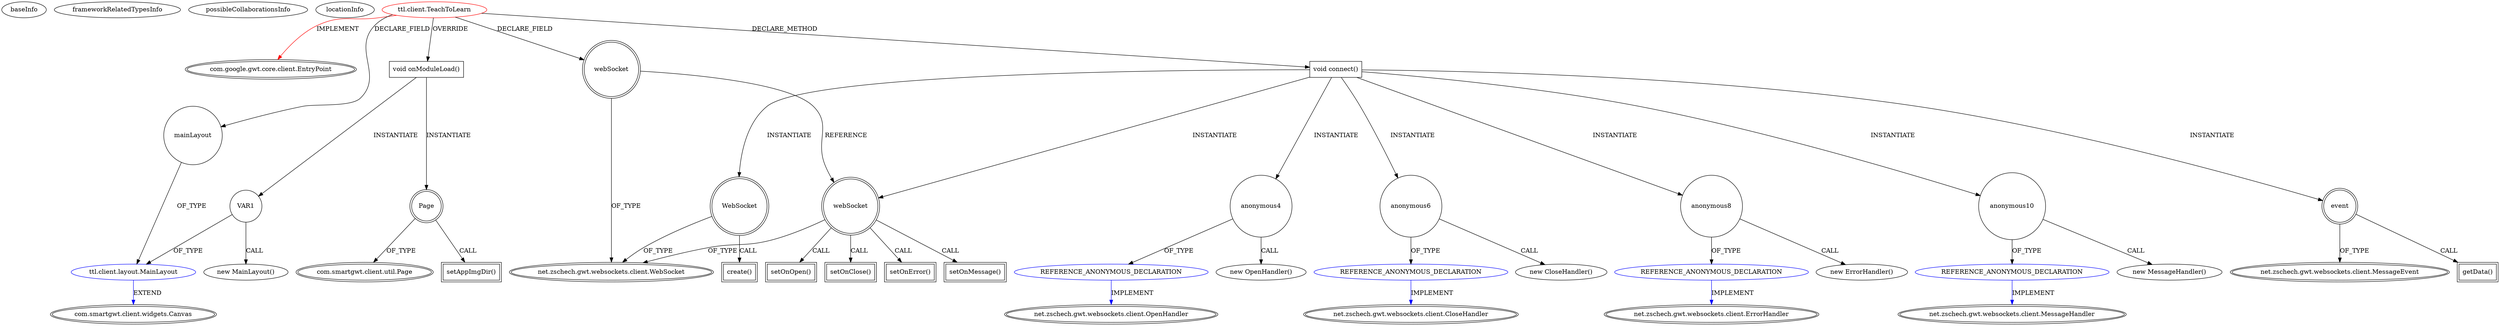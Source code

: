 digraph {
baseInfo[graphId=344,category="extension_graph",isAnonymous=false,possibleRelation=true]
frameworkRelatedTypesInfo[0="com.google.gwt.core.client.EntryPoint"]
possibleCollaborationsInfo[0="344~OVERRIDING_METHOD_DECLARATION-INSTANTIATION-FIELD_DECLARATION-~com.google.gwt.core.client.EntryPoint ~com.smartgwt.client.widgets.Canvas ~false~false",1="344~CLIENT_METHOD_DECLARATION-INSTANTIATION-~com.google.gwt.core.client.EntryPoint ~net.zschech.gwt.websockets.client.CloseHandler ~false~true",2="344~CLIENT_METHOD_DECLARATION-INSTANTIATION-~com.google.gwt.core.client.EntryPoint ~net.zschech.gwt.websockets.client.OpenHandler ~false~true",3="344~CLIENT_METHOD_DECLARATION-INSTANTIATION-~com.google.gwt.core.client.EntryPoint ~net.zschech.gwt.websockets.client.MessageHandler ~false~true",4="344~CLIENT_METHOD_DECLARATION-INSTANTIATION-~com.google.gwt.core.client.EntryPoint ~net.zschech.gwt.websockets.client.ErrorHandler ~false~true"]
locationInfo[projectName="Namrack-TeachToLearn",filePath="/Namrack-TeachToLearn/TeachToLearn-master/TeachToLearn/src/ttl/client/TeachToLearn.java",contextSignature="TeachToLearn",graphId="344"]
0[label="ttl.client.TeachToLearn",vertexType="ROOT_CLIENT_CLASS_DECLARATION",isFrameworkType=false,color=red]
1[label="com.google.gwt.core.client.EntryPoint",vertexType="FRAMEWORK_INTERFACE_TYPE",isFrameworkType=true,peripheries=2]
2[label="mainLayout",vertexType="FIELD_DECLARATION",isFrameworkType=false,shape=circle]
3[label="ttl.client.layout.MainLayout",vertexType="REFERENCE_CLIENT_CLASS_DECLARATION",isFrameworkType=false,color=blue]
4[label="com.smartgwt.client.widgets.Canvas",vertexType="FRAMEWORK_CLASS_TYPE",isFrameworkType=true,peripheries=2]
5[label="webSocket",vertexType="FIELD_DECLARATION",isFrameworkType=true,peripheries=2,shape=circle]
6[label="net.zschech.gwt.websockets.client.WebSocket",vertexType="FRAMEWORK_CLASS_TYPE",isFrameworkType=true,peripheries=2]
7[label="void onModuleLoad()",vertexType="OVERRIDING_METHOD_DECLARATION",isFrameworkType=false,shape=box]
8[label="Page",vertexType="VARIABLE_EXPRESION",isFrameworkType=true,peripheries=2,shape=circle]
10[label="com.smartgwt.client.util.Page",vertexType="FRAMEWORK_CLASS_TYPE",isFrameworkType=true,peripheries=2]
9[label="setAppImgDir()",vertexType="INSIDE_CALL",isFrameworkType=true,peripheries=2,shape=box]
12[label="VAR1",vertexType="VARIABLE_EXPRESION",isFrameworkType=false,shape=circle]
11[label="new MainLayout()",vertexType="CONSTRUCTOR_CALL",isFrameworkType=false]
14[label="void connect()",vertexType="CLIENT_METHOD_DECLARATION",isFrameworkType=false,shape=box]
15[label="WebSocket",vertexType="VARIABLE_EXPRESION",isFrameworkType=true,peripheries=2,shape=circle]
16[label="create()",vertexType="INSIDE_CALL",isFrameworkType=true,peripheries=2,shape=box]
18[label="webSocket",vertexType="VARIABLE_EXPRESION",isFrameworkType=true,peripheries=2,shape=circle]
19[label="setOnOpen()",vertexType="INSIDE_CALL",isFrameworkType=true,peripheries=2,shape=box]
22[label="anonymous4",vertexType="VARIABLE_EXPRESION",isFrameworkType=false,shape=circle]
23[label="REFERENCE_ANONYMOUS_DECLARATION",vertexType="REFERENCE_ANONYMOUS_DECLARATION",isFrameworkType=false,color=blue]
24[label="net.zschech.gwt.websockets.client.OpenHandler",vertexType="FRAMEWORK_INTERFACE_TYPE",isFrameworkType=true,peripheries=2]
21[label="new OpenHandler()",vertexType="CONSTRUCTOR_CALL",isFrameworkType=false]
26[label="setOnClose()",vertexType="INSIDE_CALL",isFrameworkType=true,peripheries=2,shape=box]
28[label="anonymous6",vertexType="VARIABLE_EXPRESION",isFrameworkType=false,shape=circle]
29[label="REFERENCE_ANONYMOUS_DECLARATION",vertexType="REFERENCE_ANONYMOUS_DECLARATION",isFrameworkType=false,color=blue]
30[label="net.zschech.gwt.websockets.client.CloseHandler",vertexType="FRAMEWORK_INTERFACE_TYPE",isFrameworkType=true,peripheries=2]
27[label="new CloseHandler()",vertexType="CONSTRUCTOR_CALL",isFrameworkType=false]
32[label="setOnError()",vertexType="INSIDE_CALL",isFrameworkType=true,peripheries=2,shape=box]
34[label="anonymous8",vertexType="VARIABLE_EXPRESION",isFrameworkType=false,shape=circle]
35[label="REFERENCE_ANONYMOUS_DECLARATION",vertexType="REFERENCE_ANONYMOUS_DECLARATION",isFrameworkType=false,color=blue]
36[label="net.zschech.gwt.websockets.client.ErrorHandler",vertexType="FRAMEWORK_INTERFACE_TYPE",isFrameworkType=true,peripheries=2]
33[label="new ErrorHandler()",vertexType="CONSTRUCTOR_CALL",isFrameworkType=false]
38[label="setOnMessage()",vertexType="INSIDE_CALL",isFrameworkType=true,peripheries=2,shape=box]
40[label="anonymous10",vertexType="VARIABLE_EXPRESION",isFrameworkType=false,shape=circle]
41[label="REFERENCE_ANONYMOUS_DECLARATION",vertexType="REFERENCE_ANONYMOUS_DECLARATION",isFrameworkType=false,color=blue]
42[label="net.zschech.gwt.websockets.client.MessageHandler",vertexType="FRAMEWORK_INTERFACE_TYPE",isFrameworkType=true,peripheries=2]
39[label="new MessageHandler()",vertexType="CONSTRUCTOR_CALL",isFrameworkType=false]
43[label="event",vertexType="VARIABLE_EXPRESION",isFrameworkType=true,peripheries=2,shape=circle]
45[label="net.zschech.gwt.websockets.client.MessageEvent",vertexType="FRAMEWORK_CLASS_TYPE",isFrameworkType=true,peripheries=2]
44[label="getData()",vertexType="INSIDE_CALL",isFrameworkType=true,peripheries=2,shape=box]
0->1[label="IMPLEMENT",color=red]
0->2[label="DECLARE_FIELD"]
3->4[label="EXTEND",color=blue]
2->3[label="OF_TYPE"]
0->5[label="DECLARE_FIELD"]
5->6[label="OF_TYPE"]
0->7[label="OVERRIDE"]
7->8[label="INSTANTIATE"]
8->10[label="OF_TYPE"]
8->9[label="CALL"]
7->12[label="INSTANTIATE"]
12->3[label="OF_TYPE"]
12->11[label="CALL"]
0->14[label="DECLARE_METHOD"]
14->15[label="INSTANTIATE"]
15->6[label="OF_TYPE"]
15->16[label="CALL"]
14->18[label="INSTANTIATE"]
5->18[label="REFERENCE"]
18->6[label="OF_TYPE"]
18->19[label="CALL"]
14->22[label="INSTANTIATE"]
23->24[label="IMPLEMENT",color=blue]
22->23[label="OF_TYPE"]
22->21[label="CALL"]
18->26[label="CALL"]
14->28[label="INSTANTIATE"]
29->30[label="IMPLEMENT",color=blue]
28->29[label="OF_TYPE"]
28->27[label="CALL"]
18->32[label="CALL"]
14->34[label="INSTANTIATE"]
35->36[label="IMPLEMENT",color=blue]
34->35[label="OF_TYPE"]
34->33[label="CALL"]
18->38[label="CALL"]
14->40[label="INSTANTIATE"]
41->42[label="IMPLEMENT",color=blue]
40->41[label="OF_TYPE"]
40->39[label="CALL"]
14->43[label="INSTANTIATE"]
43->45[label="OF_TYPE"]
43->44[label="CALL"]
}

